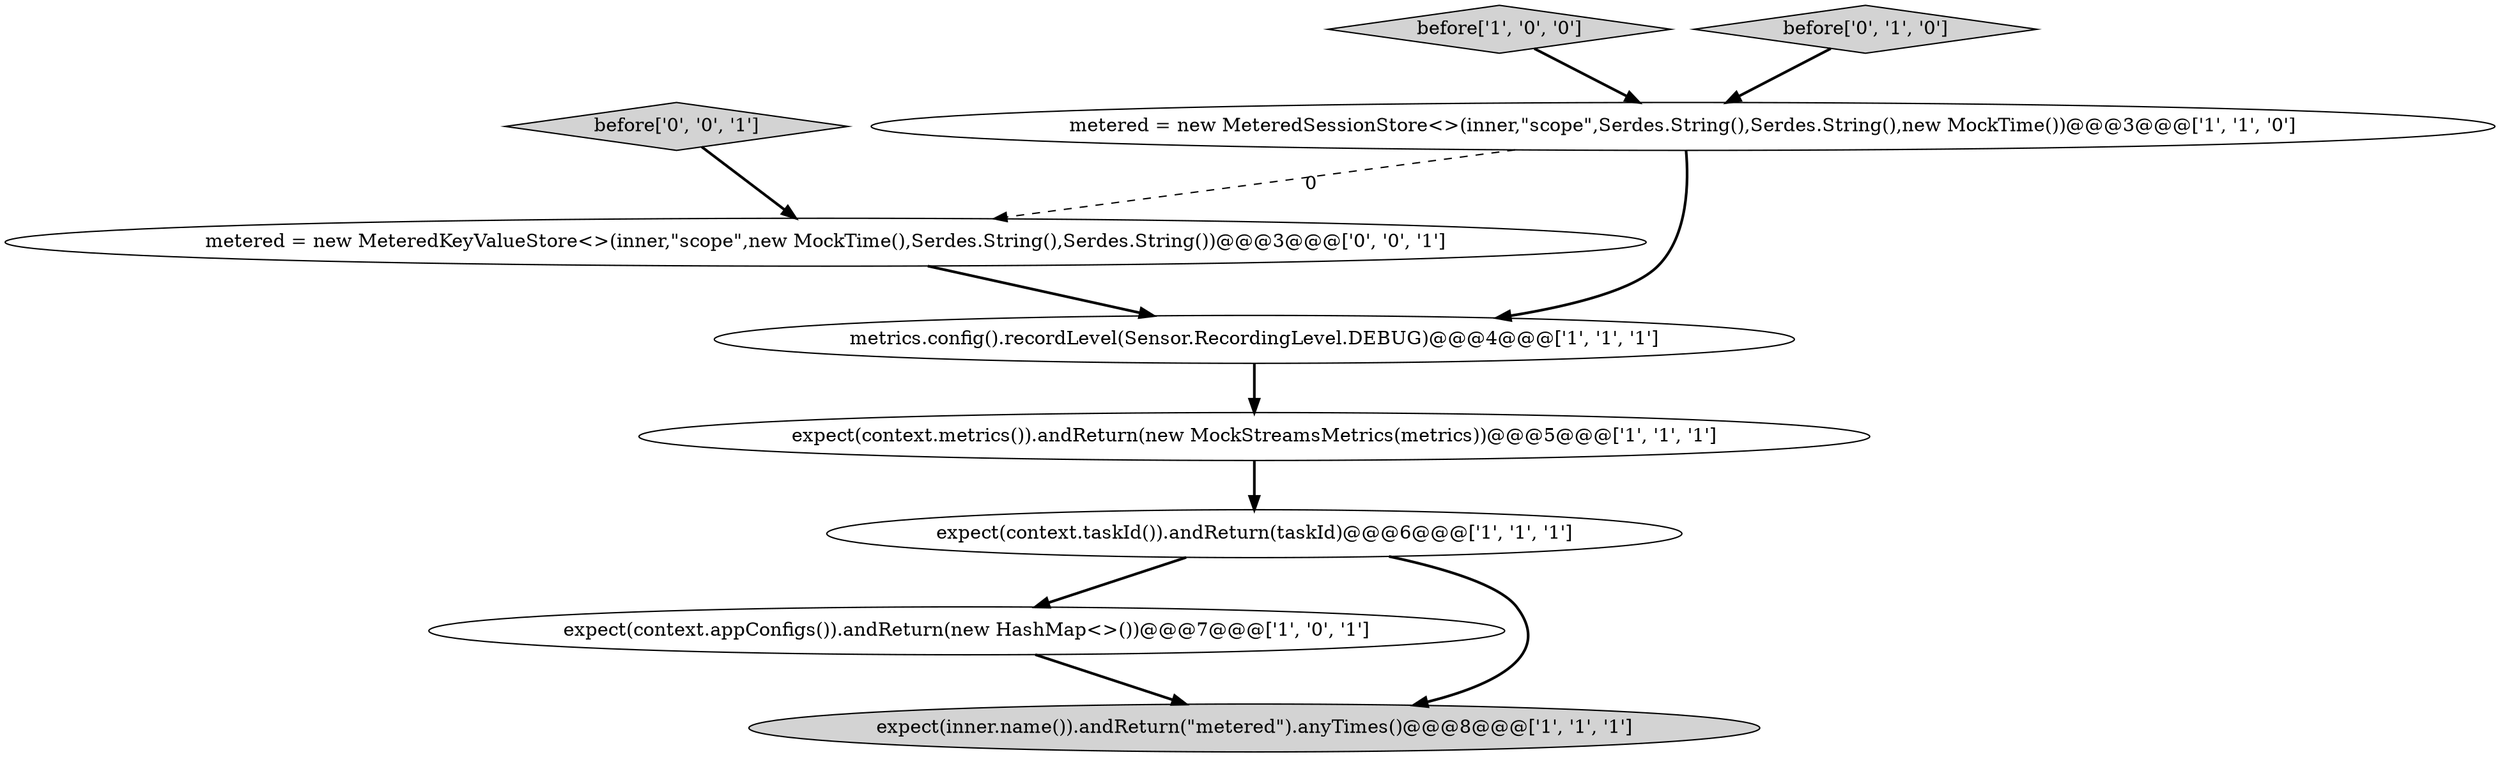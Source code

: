 digraph {
4 [style = filled, label = "metrics.config().recordLevel(Sensor.RecordingLevel.DEBUG)@@@4@@@['1', '1', '1']", fillcolor = white, shape = ellipse image = "AAA0AAABBB1BBB"];
2 [style = filled, label = "before['1', '0', '0']", fillcolor = lightgray, shape = diamond image = "AAA0AAABBB1BBB"];
9 [style = filled, label = "before['0', '0', '1']", fillcolor = lightgray, shape = diamond image = "AAA0AAABBB3BBB"];
1 [style = filled, label = "expect(context.taskId()).andReturn(taskId)@@@6@@@['1', '1', '1']", fillcolor = white, shape = ellipse image = "AAA0AAABBB1BBB"];
8 [style = filled, label = "metered = new MeteredKeyValueStore<>(inner,\"scope\",new MockTime(),Serdes.String(),Serdes.String())@@@3@@@['0', '0', '1']", fillcolor = white, shape = ellipse image = "AAA0AAABBB3BBB"];
3 [style = filled, label = "expect(context.metrics()).andReturn(new MockStreamsMetrics(metrics))@@@5@@@['1', '1', '1']", fillcolor = white, shape = ellipse image = "AAA0AAABBB1BBB"];
0 [style = filled, label = "metered = new MeteredSessionStore<>(inner,\"scope\",Serdes.String(),Serdes.String(),new MockTime())@@@3@@@['1', '1', '0']", fillcolor = white, shape = ellipse image = "AAA0AAABBB1BBB"];
6 [style = filled, label = "expect(context.appConfigs()).andReturn(new HashMap<>())@@@7@@@['1', '0', '1']", fillcolor = white, shape = ellipse image = "AAA0AAABBB1BBB"];
7 [style = filled, label = "before['0', '1', '0']", fillcolor = lightgray, shape = diamond image = "AAA0AAABBB2BBB"];
5 [style = filled, label = "expect(inner.name()).andReturn(\"metered\").anyTimes()@@@8@@@['1', '1', '1']", fillcolor = lightgray, shape = ellipse image = "AAA0AAABBB1BBB"];
1->5 [style = bold, label=""];
0->8 [style = dashed, label="0"];
4->3 [style = bold, label=""];
6->5 [style = bold, label=""];
2->0 [style = bold, label=""];
1->6 [style = bold, label=""];
7->0 [style = bold, label=""];
8->4 [style = bold, label=""];
3->1 [style = bold, label=""];
9->8 [style = bold, label=""];
0->4 [style = bold, label=""];
}
